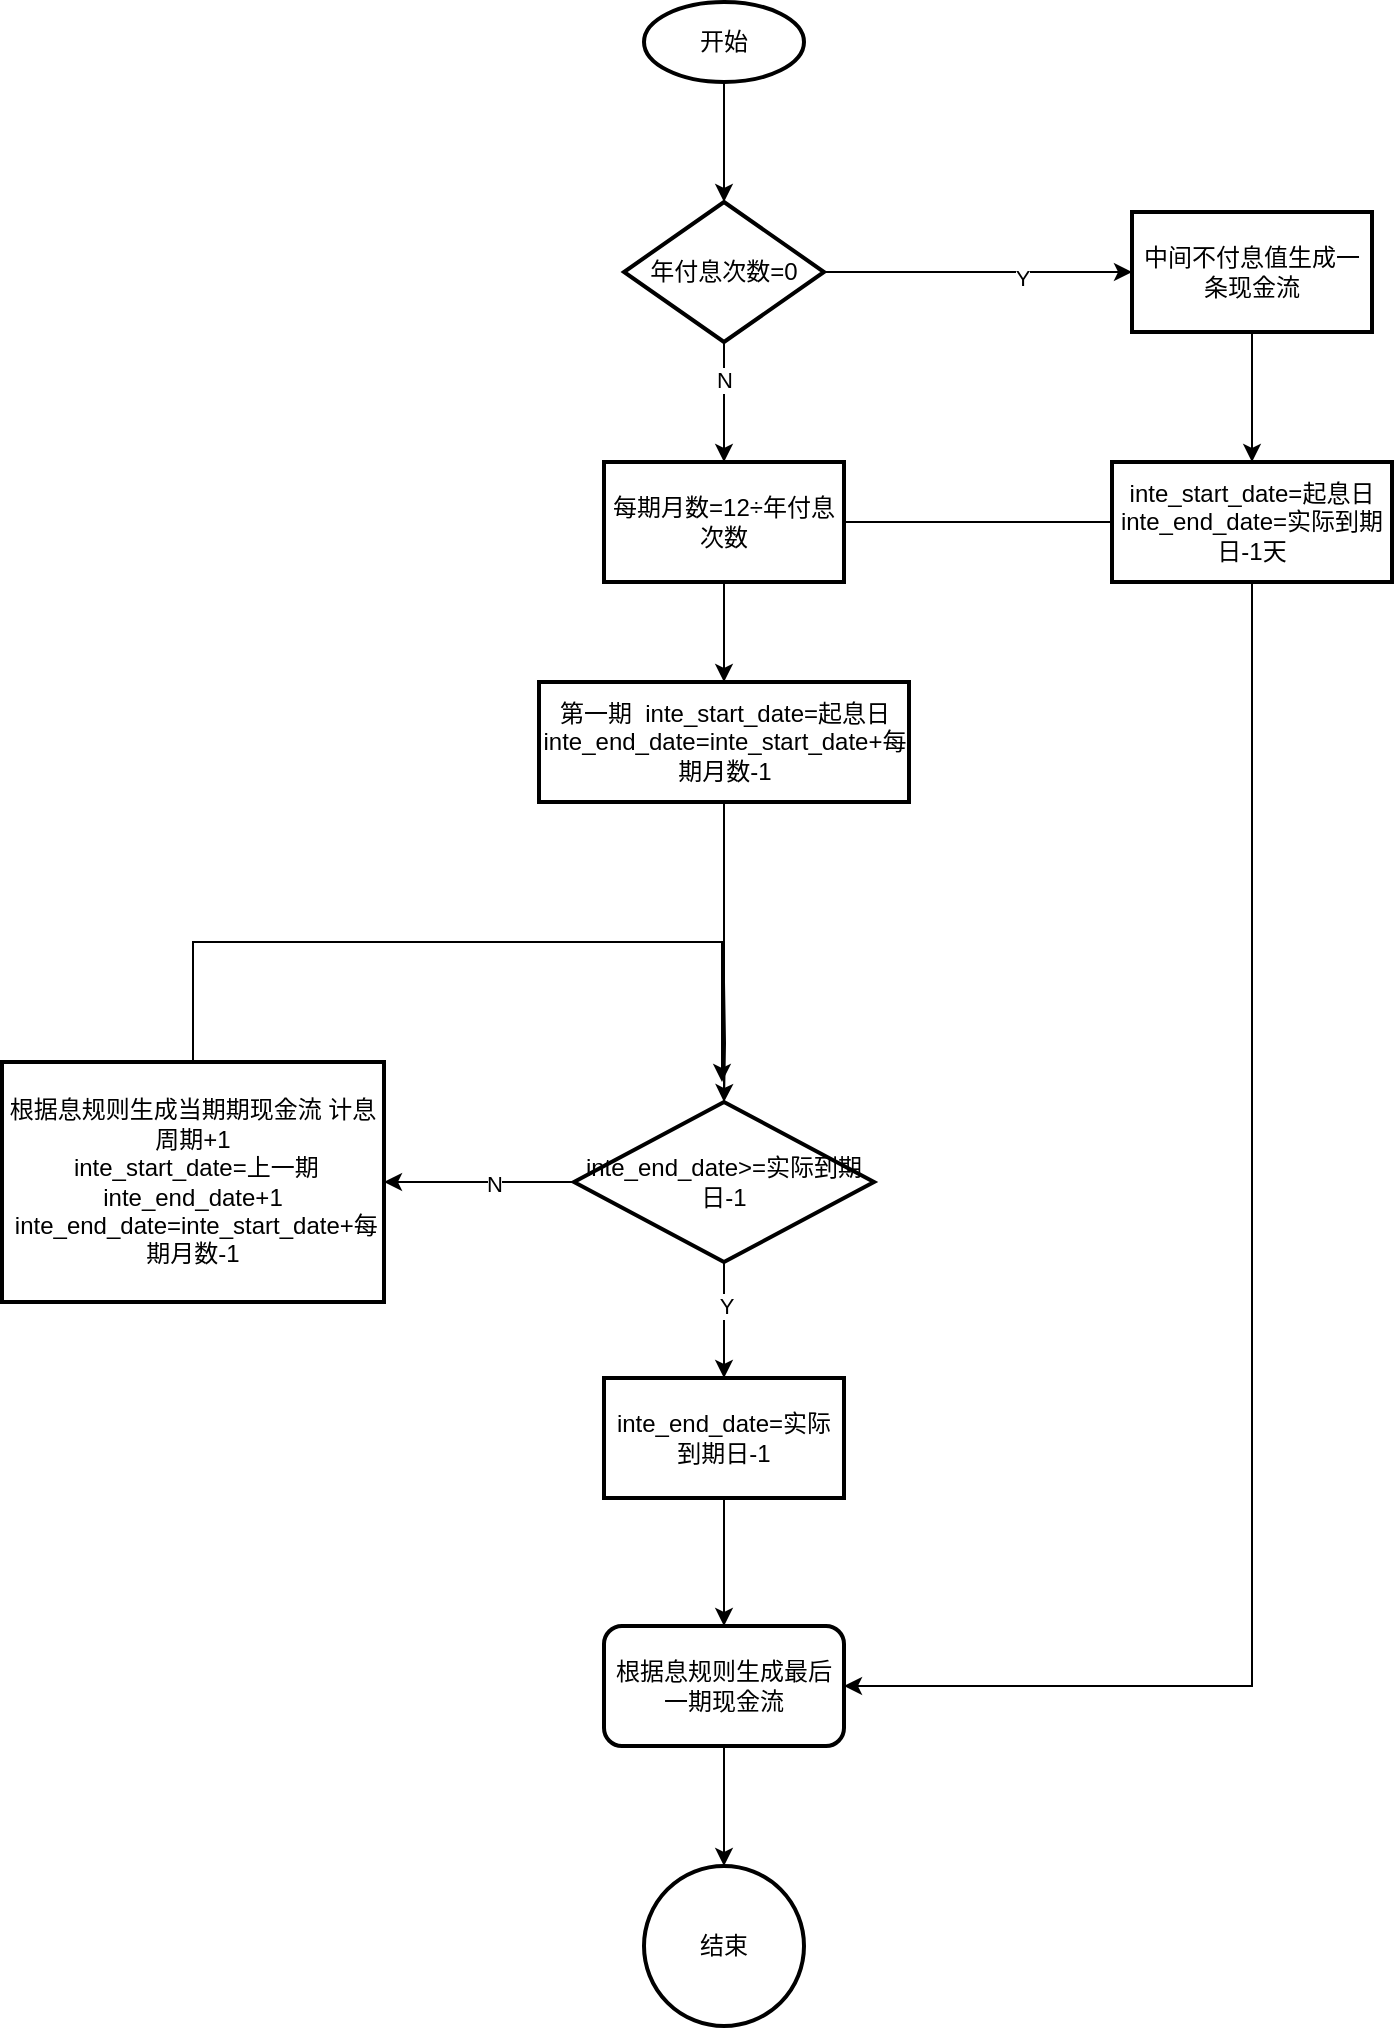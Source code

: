 <mxfile version="28.1.0">
  <diagram name="第 1 页" id="5MIVowQfPai6-ZyxhP-e">
    <mxGraphModel dx="1188" dy="648" grid="1" gridSize="10" guides="1" tooltips="1" connect="1" arrows="1" fold="1" page="1" pageScale="1" pageWidth="827" pageHeight="1169" math="0" shadow="0">
      <root>
        <mxCell id="0" />
        <mxCell id="1" parent="0" />
        <mxCell id="GCfqX2LuTIKi2kPbE9en-7" value="" style="edgeStyle=orthogonalEdgeStyle;rounded=0;orthogonalLoop=1;jettySize=auto;html=1;" edge="1" parent="1" source="GCfqX2LuTIKi2kPbE9en-1" target="GCfqX2LuTIKi2kPbE9en-6">
          <mxGeometry relative="1" as="geometry" />
        </mxCell>
        <mxCell id="GCfqX2LuTIKi2kPbE9en-1" value="开始" style="strokeWidth=2;html=1;shape=mxgraph.flowchart.start_1;whiteSpace=wrap;" vertex="1" parent="1">
          <mxGeometry x="381" y="30" width="80" height="40" as="geometry" />
        </mxCell>
        <mxCell id="GCfqX2LuTIKi2kPbE9en-9" value="" style="edgeStyle=orthogonalEdgeStyle;rounded=0;orthogonalLoop=1;jettySize=auto;html=1;" edge="1" parent="1" source="GCfqX2LuTIKi2kPbE9en-6" target="GCfqX2LuTIKi2kPbE9en-8">
          <mxGeometry relative="1" as="geometry" />
        </mxCell>
        <mxCell id="GCfqX2LuTIKi2kPbE9en-10" value="Y" style="edgeLabel;html=1;align=center;verticalAlign=middle;resizable=0;points=[];" vertex="1" connectable="0" parent="GCfqX2LuTIKi2kPbE9en-9">
          <mxGeometry x="0.284" y="-3" relative="1" as="geometry">
            <mxPoint as="offset" />
          </mxGeometry>
        </mxCell>
        <mxCell id="GCfqX2LuTIKi2kPbE9en-16" value="" style="edgeStyle=orthogonalEdgeStyle;rounded=0;orthogonalLoop=1;jettySize=auto;html=1;" edge="1" parent="1" source="GCfqX2LuTIKi2kPbE9en-6" target="GCfqX2LuTIKi2kPbE9en-15">
          <mxGeometry relative="1" as="geometry" />
        </mxCell>
        <mxCell id="GCfqX2LuTIKi2kPbE9en-17" value="N" style="edgeLabel;html=1;align=center;verticalAlign=middle;resizable=0;points=[];" vertex="1" connectable="0" parent="GCfqX2LuTIKi2kPbE9en-16">
          <mxGeometry x="-0.387" relative="1" as="geometry">
            <mxPoint as="offset" />
          </mxGeometry>
        </mxCell>
        <mxCell id="GCfqX2LuTIKi2kPbE9en-6" value="年付息次数=0" style="rhombus;whiteSpace=wrap;html=1;strokeWidth=2;" vertex="1" parent="1">
          <mxGeometry x="371" y="130" width="100" height="70" as="geometry" />
        </mxCell>
        <mxCell id="GCfqX2LuTIKi2kPbE9en-12" value="" style="edgeStyle=orthogonalEdgeStyle;rounded=0;orthogonalLoop=1;jettySize=auto;html=1;" edge="1" parent="1" source="GCfqX2LuTIKi2kPbE9en-8" target="GCfqX2LuTIKi2kPbE9en-11">
          <mxGeometry relative="1" as="geometry" />
        </mxCell>
        <mxCell id="GCfqX2LuTIKi2kPbE9en-8" value="中间不付息值生成一条现金流" style="whiteSpace=wrap;html=1;strokeWidth=2;" vertex="1" parent="1">
          <mxGeometry x="625" y="135" width="120" height="60" as="geometry" />
        </mxCell>
        <mxCell id="GCfqX2LuTIKi2kPbE9en-14" value="" style="edgeStyle=orthogonalEdgeStyle;rounded=0;orthogonalLoop=1;jettySize=auto;html=1;" edge="1" parent="1" source="GCfqX2LuTIKi2kPbE9en-11" target="GCfqX2LuTIKi2kPbE9en-13">
          <mxGeometry relative="1" as="geometry" />
        </mxCell>
        <mxCell id="GCfqX2LuTIKi2kPbE9en-30" value="" style="edgeStyle=orthogonalEdgeStyle;rounded=0;orthogonalLoop=1;jettySize=auto;html=1;entryX=1;entryY=0.5;entryDx=0;entryDy=0;exitX=0.5;exitY=1;exitDx=0;exitDy=0;" edge="1" parent="1" source="GCfqX2LuTIKi2kPbE9en-11" target="GCfqX2LuTIKi2kPbE9en-13">
          <mxGeometry relative="1" as="geometry">
            <mxPoint x="731" y="400" as="targetPoint" />
          </mxGeometry>
        </mxCell>
        <mxCell id="GCfqX2LuTIKi2kPbE9en-11" value="inte_start_date=起息日inte_end_date=实际到期日-1天" style="whiteSpace=wrap;html=1;strokeWidth=2;" vertex="1" parent="1">
          <mxGeometry x="615" y="260" width="140" height="60" as="geometry" />
        </mxCell>
        <mxCell id="GCfqX2LuTIKi2kPbE9en-28" value="" style="edgeStyle=orthogonalEdgeStyle;rounded=0;orthogonalLoop=1;jettySize=auto;html=1;" edge="1" parent="1" source="GCfqX2LuTIKi2kPbE9en-13" target="GCfqX2LuTIKi2kPbE9en-27">
          <mxGeometry relative="1" as="geometry" />
        </mxCell>
        <mxCell id="GCfqX2LuTIKi2kPbE9en-13" value="根据息规则生成最后一期现金流" style="rounded=1;whiteSpace=wrap;html=1;strokeWidth=2;" vertex="1" parent="1">
          <mxGeometry x="361" y="842" width="120" height="60" as="geometry" />
        </mxCell>
        <mxCell id="GCfqX2LuTIKi2kPbE9en-19" value="" style="edgeStyle=orthogonalEdgeStyle;rounded=0;orthogonalLoop=1;jettySize=auto;html=1;" edge="1" parent="1" source="GCfqX2LuTIKi2kPbE9en-15" target="GCfqX2LuTIKi2kPbE9en-18">
          <mxGeometry relative="1" as="geometry" />
        </mxCell>
        <mxCell id="GCfqX2LuTIKi2kPbE9en-15" value="每期月数=12&lt;span style=&quot;background-color: transparent; color: light-dark(rgb(0, 0, 0), rgb(255, 255, 255));&quot;&gt;÷年付息次数&lt;/span&gt;&lt;br&gt;&lt;span class=&quot;lark-record-clipboard&quot; data-lark-record-format=&quot;docx/text&quot; data-lark-record-data=&quot;{&amp;quot;rootId&amp;quot;:&amp;quot;UaSydFmrdorRRYxYeVCctr97nKg&amp;quot;,&amp;quot;text&amp;quot;:{&amp;quot;initialAttributedTexts&amp;quot;:{&amp;quot;text&amp;quot;:{&amp;quot;0&amp;quot;:&amp;quot;÷ &amp;quot;},&amp;quot;attribs&amp;quot;:{&amp;quot;0&amp;quot;:&amp;quot;*0+2&amp;quot;}},&amp;quot;apool&amp;quot;:{&amp;quot;numToAttrib&amp;quot;:{&amp;quot;0&amp;quot;:[&amp;quot;author&amp;quot;,&amp;quot;7448941819208990739&amp;quot;]},&amp;quot;nextNum&amp;quot;:1}},&amp;quot;type&amp;quot;:&amp;quot;text&amp;quot;,&amp;quot;referenceRecordMap&amp;quot;:{},&amp;quot;extra&amp;quot;:{&amp;quot;channel&amp;quot;:&amp;quot;saas&amp;quot;,&amp;quot;isEqualBlockSelection&amp;quot;:false,&amp;quot;pasteRandomId&amp;quot;:&amp;quot;e74e2f4c-afd6-4dc6-8306-b379933d5fe6&amp;quot;,&amp;quot;mention_page_title&amp;quot;:{},&amp;quot;external_mention_url&amp;quot;:{}},&amp;quot;isKeepQuoteContainer&amp;quot;:false,&amp;quot;isFromCode&amp;quot;:false,&amp;quot;selection&amp;quot;:[{&amp;quot;id&amp;quot;:103,&amp;quot;type&amp;quot;:&amp;quot;text&amp;quot;,&amp;quot;selection&amp;quot;:{&amp;quot;start&amp;quot;:6,&amp;quot;end&amp;quot;:8},&amp;quot;recordId&amp;quot;:&amp;quot;S0H6dlG8koB8DIxgdnQcGW4onNf&amp;quot;}],&amp;quot;payloadMap&amp;quot;:{},&amp;quot;isCut&amp;quot;:false}&quot;&gt;&lt;/span&gt;" style="whiteSpace=wrap;html=1;strokeWidth=2;" vertex="1" parent="1">
          <mxGeometry x="361" y="260" width="120" height="60" as="geometry" />
        </mxCell>
        <mxCell id="GCfqX2LuTIKi2kPbE9en-21" value="" style="edgeStyle=orthogonalEdgeStyle;rounded=0;orthogonalLoop=1;jettySize=auto;html=1;" edge="1" parent="1" target="GCfqX2LuTIKi2kPbE9en-20">
          <mxGeometry relative="1" as="geometry">
            <mxPoint x="421" y="520.0" as="sourcePoint" />
          </mxGeometry>
        </mxCell>
        <mxCell id="GCfqX2LuTIKi2kPbE9en-18" value="第一期&amp;nbsp; inte_start_date=起息日inte_end_date=inte_start_date+每期月数-1" style="whiteSpace=wrap;html=1;strokeWidth=2;" vertex="1" parent="1">
          <mxGeometry x="328.5" y="370" width="185" height="60" as="geometry" />
        </mxCell>
        <mxCell id="GCfqX2LuTIKi2kPbE9en-23" value="" style="edgeStyle=orthogonalEdgeStyle;rounded=0;orthogonalLoop=1;jettySize=auto;html=1;" edge="1" parent="1" source="GCfqX2LuTIKi2kPbE9en-20" target="GCfqX2LuTIKi2kPbE9en-22">
          <mxGeometry relative="1" as="geometry" />
        </mxCell>
        <mxCell id="GCfqX2LuTIKi2kPbE9en-24" value="Y" style="edgeLabel;html=1;align=center;verticalAlign=middle;resizable=0;points=[];" vertex="1" connectable="0" parent="GCfqX2LuTIKi2kPbE9en-23">
          <mxGeometry x="-0.244" y="1" relative="1" as="geometry">
            <mxPoint as="offset" />
          </mxGeometry>
        </mxCell>
        <mxCell id="GCfqX2LuTIKi2kPbE9en-34" value="" style="edgeStyle=orthogonalEdgeStyle;rounded=0;orthogonalLoop=1;jettySize=auto;html=1;" edge="1" parent="1" source="GCfqX2LuTIKi2kPbE9en-20" target="GCfqX2LuTIKi2kPbE9en-33">
          <mxGeometry relative="1" as="geometry" />
        </mxCell>
        <mxCell id="GCfqX2LuTIKi2kPbE9en-35" value="N" style="edgeLabel;html=1;align=center;verticalAlign=middle;resizable=0;points=[];" vertex="1" connectable="0" parent="GCfqX2LuTIKi2kPbE9en-34">
          <mxGeometry x="-0.148" y="1" relative="1" as="geometry">
            <mxPoint as="offset" />
          </mxGeometry>
        </mxCell>
        <mxCell id="GCfqX2LuTIKi2kPbE9en-20" value="inte_end_date&amp;gt;=实际到期日-1" style="rhombus;whiteSpace=wrap;html=1;strokeWidth=2;" vertex="1" parent="1">
          <mxGeometry x="346" y="580" width="150" height="80" as="geometry" />
        </mxCell>
        <mxCell id="GCfqX2LuTIKi2kPbE9en-22" value="inte_end_date=实际到期日-1" style="whiteSpace=wrap;html=1;strokeWidth=2;" vertex="1" parent="1">
          <mxGeometry x="361" y="718" width="120" height="60" as="geometry" />
        </mxCell>
        <mxCell id="GCfqX2LuTIKi2kPbE9en-27" value="结束" style="ellipse;whiteSpace=wrap;html=1;rounded=1;strokeWidth=2;" vertex="1" parent="1">
          <mxGeometry x="381" y="962" width="80" height="80" as="geometry" />
        </mxCell>
        <mxCell id="GCfqX2LuTIKi2kPbE9en-37" value="" style="edgeStyle=orthogonalEdgeStyle;rounded=0;orthogonalLoop=1;jettySize=auto;html=1;exitX=0.5;exitY=0;exitDx=0;exitDy=0;" edge="1" parent="1" source="GCfqX2LuTIKi2kPbE9en-33">
          <mxGeometry relative="1" as="geometry">
            <mxPoint x="420" y="570" as="targetPoint" />
            <Array as="points">
              <mxPoint x="156" y="500" />
              <mxPoint x="420" y="500" />
            </Array>
          </mxGeometry>
        </mxCell>
        <mxCell id="GCfqX2LuTIKi2kPbE9en-33" value="根据息规则生成当期期现金流&lt;span style=&quot;background-color: transparent;&quot;&gt;&amp;nbsp;计息周期+1&lt;/span&gt;&lt;div&gt;&amp;nbsp;inte_start_date=上一期inte_end_date+1&lt;/div&gt;&lt;div&gt;&amp;nbsp;inte_end_date=inte_start_date+每期月数-1&lt;/div&gt;" style="whiteSpace=wrap;html=1;strokeWidth=2;" vertex="1" parent="1">
          <mxGeometry x="60" y="560" width="191" height="120" as="geometry" />
        </mxCell>
      </root>
    </mxGraphModel>
  </diagram>
</mxfile>
